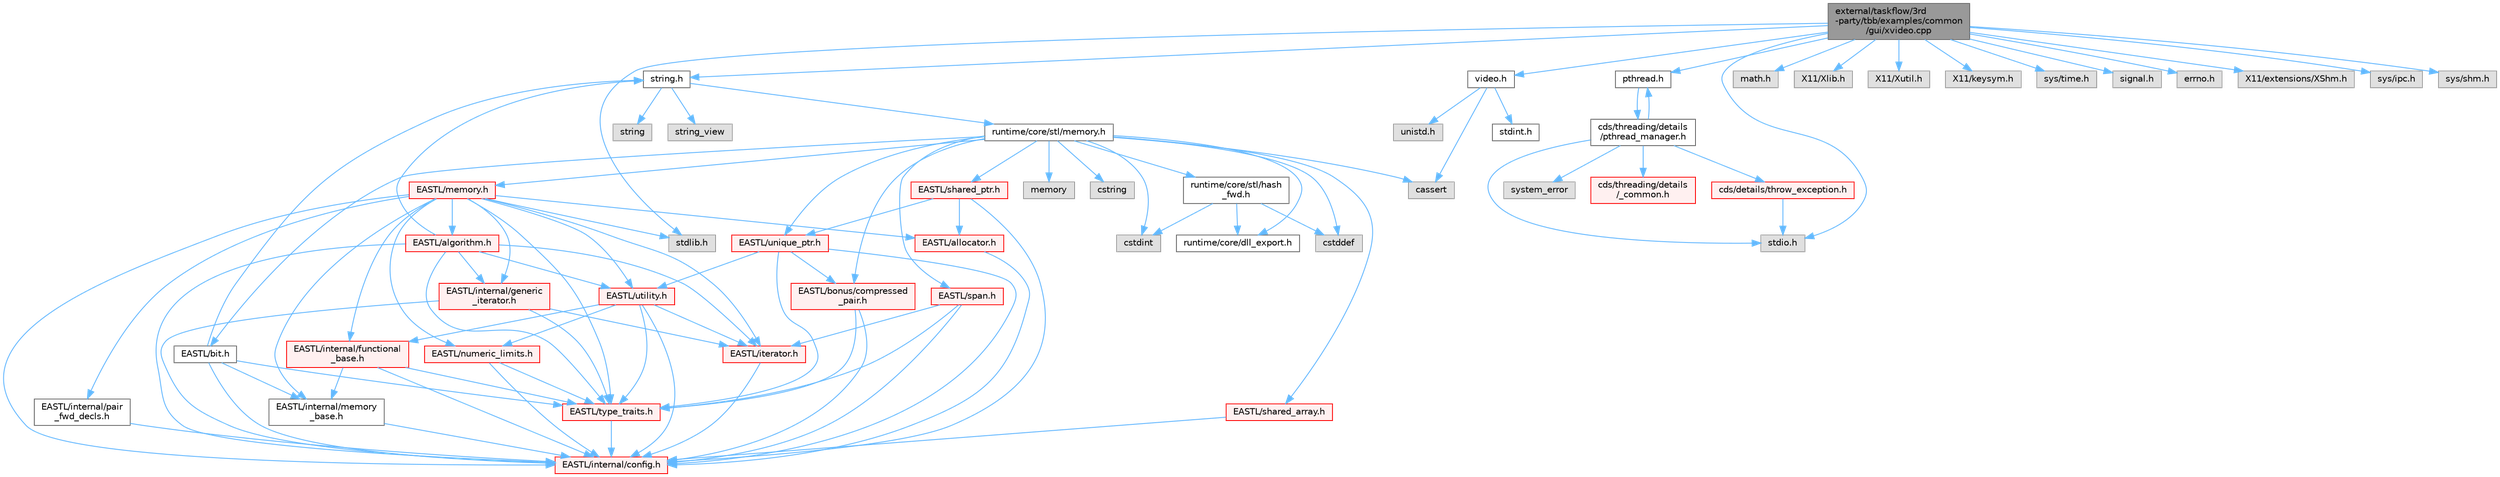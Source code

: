 digraph "external/taskflow/3rd-party/tbb/examples/common/gui/xvideo.cpp"
{
 // LATEX_PDF_SIZE
  bgcolor="transparent";
  edge [fontname=Helvetica,fontsize=10,labelfontname=Helvetica,labelfontsize=10];
  node [fontname=Helvetica,fontsize=10,shape=box,height=0.2,width=0.4];
  Node1 [id="Node000001",label="external/taskflow/3rd\l-party/tbb/examples/common\l/gui/xvideo.cpp",height=0.2,width=0.4,color="gray40", fillcolor="grey60", style="filled", fontcolor="black",tooltip=" "];
  Node1 -> Node2 [id="edge99_Node000001_Node000002",color="steelblue1",style="solid",tooltip=" "];
  Node2 [id="Node000002",label="video.h",height=0.2,width=0.4,color="grey40", fillcolor="white", style="filled",URL="$3rd-party_2tbb_2examples_2common_2gui_2video_8h.html",tooltip=" "];
  Node2 -> Node3 [id="edge100_Node000002_Node000003",color="steelblue1",style="solid",tooltip=" "];
  Node3 [id="Node000003",label="cassert",height=0.2,width=0.4,color="grey60", fillcolor="#E0E0E0", style="filled",tooltip=" "];
  Node2 -> Node4 [id="edge101_Node000002_Node000004",color="steelblue1",style="solid",tooltip=" "];
  Node4 [id="Node000004",label="stdint.h",height=0.2,width=0.4,color="grey40", fillcolor="white", style="filled",URL="$stdint_8h.html",tooltip=" "];
  Node2 -> Node5 [id="edge102_Node000002_Node000005",color="steelblue1",style="solid",tooltip=" "];
  Node5 [id="Node000005",label="unistd.h",height=0.2,width=0.4,color="grey60", fillcolor="#E0E0E0", style="filled",tooltip=" "];
  Node1 -> Node6 [id="edge103_Node000001_Node000006",color="steelblue1",style="solid",tooltip=" "];
  Node6 [id="Node000006",label="string.h",height=0.2,width=0.4,color="grey40", fillcolor="white", style="filled",URL="$string_8h.html",tooltip=" "];
  Node6 -> Node7 [id="edge104_Node000006_Node000007",color="steelblue1",style="solid",tooltip=" "];
  Node7 [id="Node000007",label="string",height=0.2,width=0.4,color="grey60", fillcolor="#E0E0E0", style="filled",tooltip=" "];
  Node6 -> Node8 [id="edge105_Node000006_Node000008",color="steelblue1",style="solid",tooltip=" "];
  Node8 [id="Node000008",label="string_view",height=0.2,width=0.4,color="grey60", fillcolor="#E0E0E0", style="filled",tooltip=" "];
  Node6 -> Node9 [id="edge106_Node000006_Node000009",color="steelblue1",style="solid",tooltip=" "];
  Node9 [id="Node000009",label="runtime/core/stl/memory.h",height=0.2,width=0.4,color="grey40", fillcolor="white", style="filled",URL="$runtime_2core_2stl_2memory_8h.html",tooltip=" "];
  Node9 -> Node10 [id="edge107_Node000009_Node000010",color="steelblue1",style="solid",tooltip=" "];
  Node10 [id="Node000010",label="cstddef",height=0.2,width=0.4,color="grey60", fillcolor="#E0E0E0", style="filled",tooltip=" "];
  Node9 -> Node11 [id="edge108_Node000009_Node000011",color="steelblue1",style="solid",tooltip=" "];
  Node11 [id="Node000011",label="cstdint",height=0.2,width=0.4,color="grey60", fillcolor="#E0E0E0", style="filled",tooltip=" "];
  Node9 -> Node3 [id="edge109_Node000009_Node000003",color="steelblue1",style="solid",tooltip=" "];
  Node9 -> Node12 [id="edge110_Node000009_Node000012",color="steelblue1",style="solid",tooltip=" "];
  Node12 [id="Node000012",label="memory",height=0.2,width=0.4,color="grey60", fillcolor="#E0E0E0", style="filled",tooltip=" "];
  Node9 -> Node13 [id="edge111_Node000009_Node000013",color="steelblue1",style="solid",tooltip=" "];
  Node13 [id="Node000013",label="cstring",height=0.2,width=0.4,color="grey60", fillcolor="#E0E0E0", style="filled",tooltip=" "];
  Node9 -> Node14 [id="edge112_Node000009_Node000014",color="steelblue1",style="solid",tooltip=" "];
  Node14 [id="Node000014",label="EASTL/bit.h",height=0.2,width=0.4,color="grey40", fillcolor="white", style="filled",URL="$bit_8h.html",tooltip=" "];
  Node14 -> Node15 [id="edge113_Node000014_Node000015",color="steelblue1",style="solid",tooltip=" "];
  Node15 [id="Node000015",label="EASTL/internal/config.h",height=0.2,width=0.4,color="red", fillcolor="#FFF0F0", style="filled",URL="$runtime_2_e_a_s_t_l_2include_2_e_a_s_t_l_2internal_2config_8h.html",tooltip=" "];
  Node14 -> Node24 [id="edge114_Node000014_Node000024",color="steelblue1",style="solid",tooltip=" "];
  Node24 [id="Node000024",label="EASTL/internal/memory\l_base.h",height=0.2,width=0.4,color="grey40", fillcolor="white", style="filled",URL="$memory__base_8h.html",tooltip=" "];
  Node24 -> Node15 [id="edge115_Node000024_Node000015",color="steelblue1",style="solid",tooltip=" "];
  Node14 -> Node25 [id="edge116_Node000014_Node000025",color="steelblue1",style="solid",tooltip=" "];
  Node25 [id="Node000025",label="EASTL/type_traits.h",height=0.2,width=0.4,color="red", fillcolor="#FFF0F0", style="filled",URL="$_e_a_s_t_l_2include_2_e_a_s_t_l_2type__traits_8h.html",tooltip=" "];
  Node25 -> Node15 [id="edge117_Node000025_Node000015",color="steelblue1",style="solid",tooltip=" "];
  Node14 -> Node6 [id="edge118_Node000014_Node000006",color="steelblue1",style="solid",tooltip=" "];
  Node9 -> Node35 [id="edge119_Node000009_Node000035",color="steelblue1",style="solid",tooltip=" "];
  Node35 [id="Node000035",label="EASTL/memory.h",height=0.2,width=0.4,color="red", fillcolor="#FFF0F0", style="filled",URL="$runtime_2_e_a_s_t_l_2include_2_e_a_s_t_l_2memory_8h.html",tooltip=" "];
  Node35 -> Node15 [id="edge120_Node000035_Node000015",color="steelblue1",style="solid",tooltip=" "];
  Node35 -> Node24 [id="edge121_Node000035_Node000024",color="steelblue1",style="solid",tooltip=" "];
  Node35 -> Node36 [id="edge122_Node000035_Node000036",color="steelblue1",style="solid",tooltip=" "];
  Node36 [id="Node000036",label="EASTL/internal/generic\l_iterator.h",height=0.2,width=0.4,color="red", fillcolor="#FFF0F0", style="filled",URL="$generic__iterator_8h.html",tooltip=" "];
  Node36 -> Node15 [id="edge123_Node000036_Node000015",color="steelblue1",style="solid",tooltip=" "];
  Node36 -> Node37 [id="edge124_Node000036_Node000037",color="steelblue1",style="solid",tooltip=" "];
  Node37 [id="Node000037",label="EASTL/iterator.h",height=0.2,width=0.4,color="red", fillcolor="#FFF0F0", style="filled",URL="$_e_a_s_t_l_2include_2_e_a_s_t_l_2iterator_8h.html",tooltip=" "];
  Node37 -> Node15 [id="edge125_Node000037_Node000015",color="steelblue1",style="solid",tooltip=" "];
  Node36 -> Node25 [id="edge126_Node000036_Node000025",color="steelblue1",style="solid",tooltip=" "];
  Node35 -> Node40 [id="edge127_Node000035_Node000040",color="steelblue1",style="solid",tooltip=" "];
  Node40 [id="Node000040",label="EASTL/internal/pair\l_fwd_decls.h",height=0.2,width=0.4,color="grey40", fillcolor="white", style="filled",URL="$pair__fwd__decls_8h.html",tooltip=" "];
  Node40 -> Node15 [id="edge128_Node000040_Node000015",color="steelblue1",style="solid",tooltip=" "];
  Node35 -> Node41 [id="edge129_Node000035_Node000041",color="steelblue1",style="solid",tooltip=" "];
  Node41 [id="Node000041",label="EASTL/internal/functional\l_base.h",height=0.2,width=0.4,color="red", fillcolor="#FFF0F0", style="filled",URL="$functional__base_8h.html",tooltip=" "];
  Node41 -> Node15 [id="edge130_Node000041_Node000015",color="steelblue1",style="solid",tooltip=" "];
  Node41 -> Node24 [id="edge131_Node000041_Node000024",color="steelblue1",style="solid",tooltip=" "];
  Node41 -> Node25 [id="edge132_Node000041_Node000025",color="steelblue1",style="solid",tooltip=" "];
  Node35 -> Node42 [id="edge133_Node000035_Node000042",color="steelblue1",style="solid",tooltip=" "];
  Node42 [id="Node000042",label="EASTL/algorithm.h",height=0.2,width=0.4,color="red", fillcolor="#FFF0F0", style="filled",URL="$_e_a_s_t_l_2include_2_e_a_s_t_l_2algorithm_8h.html",tooltip=" "];
  Node42 -> Node15 [id="edge134_Node000042_Node000015",color="steelblue1",style="solid",tooltip=" "];
  Node42 -> Node25 [id="edge135_Node000042_Node000025",color="steelblue1",style="solid",tooltip=" "];
  Node42 -> Node37 [id="edge136_Node000042_Node000037",color="steelblue1",style="solid",tooltip=" "];
  Node42 -> Node52 [id="edge137_Node000042_Node000052",color="steelblue1",style="solid",tooltip=" "];
  Node52 [id="Node000052",label="EASTL/utility.h",height=0.2,width=0.4,color="red", fillcolor="#FFF0F0", style="filled",URL="$runtime_2_e_a_s_t_l_2include_2_e_a_s_t_l_2utility_8h.html",tooltip=" "];
  Node52 -> Node15 [id="edge138_Node000052_Node000015",color="steelblue1",style="solid",tooltip=" "];
  Node52 -> Node25 [id="edge139_Node000052_Node000025",color="steelblue1",style="solid",tooltip=" "];
  Node52 -> Node37 [id="edge140_Node000052_Node000037",color="steelblue1",style="solid",tooltip=" "];
  Node52 -> Node53 [id="edge141_Node000052_Node000053",color="steelblue1",style="solid",tooltip=" "];
  Node53 [id="Node000053",label="EASTL/numeric_limits.h",height=0.2,width=0.4,color="red", fillcolor="#FFF0F0", style="filled",URL="$numeric__limits_8h.html",tooltip=" "];
  Node53 -> Node15 [id="edge142_Node000053_Node000015",color="steelblue1",style="solid",tooltip=" "];
  Node53 -> Node25 [id="edge143_Node000053_Node000025",color="steelblue1",style="solid",tooltip=" "];
  Node52 -> Node41 [id="edge144_Node000052_Node000041",color="steelblue1",style="solid",tooltip=" "];
  Node42 -> Node36 [id="edge145_Node000042_Node000036",color="steelblue1",style="solid",tooltip=" "];
  Node42 -> Node6 [id="edge146_Node000042_Node000006",color="steelblue1",style="solid",tooltip=" "];
  Node35 -> Node25 [id="edge147_Node000035_Node000025",color="steelblue1",style="solid",tooltip=" "];
  Node35 -> Node49 [id="edge148_Node000035_Node000049",color="steelblue1",style="solid",tooltip=" "];
  Node49 [id="Node000049",label="EASTL/allocator.h",height=0.2,width=0.4,color="red", fillcolor="#FFF0F0", style="filled",URL="$runtime_2_e_a_s_t_l_2include_2_e_a_s_t_l_2allocator_8h.html",tooltip=" "];
  Node49 -> Node15 [id="edge149_Node000049_Node000015",color="steelblue1",style="solid",tooltip=" "];
  Node35 -> Node37 [id="edge150_Node000035_Node000037",color="steelblue1",style="solid",tooltip=" "];
  Node35 -> Node52 [id="edge151_Node000035_Node000052",color="steelblue1",style="solid",tooltip=" "];
  Node35 -> Node53 [id="edge152_Node000035_Node000053",color="steelblue1",style="solid",tooltip=" "];
  Node35 -> Node62 [id="edge153_Node000035_Node000062",color="steelblue1",style="solid",tooltip=" "];
  Node62 [id="Node000062",label="stdlib.h",height=0.2,width=0.4,color="grey60", fillcolor="#E0E0E0", style="filled",tooltip=" "];
  Node9 -> Node63 [id="edge154_Node000009_Node000063",color="steelblue1",style="solid",tooltip=" "];
  Node63 [id="Node000063",label="EASTL/shared_array.h",height=0.2,width=0.4,color="red", fillcolor="#FFF0F0", style="filled",URL="$shared__array_8h.html",tooltip=" "];
  Node63 -> Node15 [id="edge155_Node000063_Node000015",color="steelblue1",style="solid",tooltip=" "];
  Node9 -> Node66 [id="edge156_Node000009_Node000066",color="steelblue1",style="solid",tooltip=" "];
  Node66 [id="Node000066",label="EASTL/unique_ptr.h",height=0.2,width=0.4,color="red", fillcolor="#FFF0F0", style="filled",URL="$unique__ptr_8h.html",tooltip=" "];
  Node66 -> Node67 [id="edge157_Node000066_Node000067",color="steelblue1",style="solid",tooltip=" "];
  Node67 [id="Node000067",label="EASTL/bonus/compressed\l_pair.h",height=0.2,width=0.4,color="red", fillcolor="#FFF0F0", style="filled",URL="$compressed__pair_8h.html",tooltip=" "];
  Node67 -> Node15 [id="edge158_Node000067_Node000015",color="steelblue1",style="solid",tooltip=" "];
  Node67 -> Node25 [id="edge159_Node000067_Node000025",color="steelblue1",style="solid",tooltip=" "];
  Node66 -> Node15 [id="edge160_Node000066_Node000015",color="steelblue1",style="solid",tooltip=" "];
  Node66 -> Node25 [id="edge161_Node000066_Node000025",color="steelblue1",style="solid",tooltip=" "];
  Node66 -> Node52 [id="edge162_Node000066_Node000052",color="steelblue1",style="solid",tooltip=" "];
  Node9 -> Node69 [id="edge163_Node000009_Node000069",color="steelblue1",style="solid",tooltip=" "];
  Node69 [id="Node000069",label="EASTL/shared_ptr.h",height=0.2,width=0.4,color="red", fillcolor="#FFF0F0", style="filled",URL="$shared__ptr_8h.html",tooltip=" "];
  Node69 -> Node15 [id="edge164_Node000069_Node000015",color="steelblue1",style="solid",tooltip=" "];
  Node69 -> Node66 [id="edge165_Node000069_Node000066",color="steelblue1",style="solid",tooltip=" "];
  Node69 -> Node49 [id="edge166_Node000069_Node000049",color="steelblue1",style="solid",tooltip=" "];
  Node9 -> Node149 [id="edge167_Node000009_Node000149",color="steelblue1",style="solid",tooltip=" "];
  Node149 [id="Node000149",label="EASTL/span.h",height=0.2,width=0.4,color="red", fillcolor="#FFF0F0", style="filled",URL="$span_8h.html",tooltip=" "];
  Node149 -> Node15 [id="edge168_Node000149_Node000015",color="steelblue1",style="solid",tooltip=" "];
  Node149 -> Node25 [id="edge169_Node000149_Node000025",color="steelblue1",style="solid",tooltip=" "];
  Node149 -> Node37 [id="edge170_Node000149_Node000037",color="steelblue1",style="solid",tooltip=" "];
  Node9 -> Node67 [id="edge171_Node000009_Node000067",color="steelblue1",style="solid",tooltip=" "];
  Node9 -> Node152 [id="edge172_Node000009_Node000152",color="steelblue1",style="solid",tooltip=" "];
  Node152 [id="Node000152",label="runtime/core/dll_export.h",height=0.2,width=0.4,color="grey40", fillcolor="white", style="filled",URL="$dll__export_8h.html",tooltip=" "];
  Node9 -> Node153 [id="edge173_Node000009_Node000153",color="steelblue1",style="solid",tooltip=" "];
  Node153 [id="Node000153",label="runtime/core/stl/hash\l_fwd.h",height=0.2,width=0.4,color="grey40", fillcolor="white", style="filled",URL="$hash__fwd_8h.html",tooltip=" "];
  Node153 -> Node10 [id="edge174_Node000153_Node000010",color="steelblue1",style="solid",tooltip=" "];
  Node153 -> Node11 [id="edge175_Node000153_Node000011",color="steelblue1",style="solid",tooltip=" "];
  Node153 -> Node152 [id="edge176_Node000153_Node000152",color="steelblue1",style="solid",tooltip=" "];
  Node1 -> Node154 [id="edge177_Node000001_Node000154",color="steelblue1",style="solid",tooltip=" "];
  Node154 [id="Node000154",label="stdio.h",height=0.2,width=0.4,color="grey60", fillcolor="#E0E0E0", style="filled",tooltip=" "];
  Node1 -> Node62 [id="edge178_Node000001_Node000062",color="steelblue1",style="solid",tooltip=" "];
  Node1 -> Node155 [id="edge179_Node000001_Node000155",color="steelblue1",style="solid",tooltip=" "];
  Node155 [id="Node000155",label="math.h",height=0.2,width=0.4,color="grey60", fillcolor="#E0E0E0", style="filled",tooltip=" "];
  Node1 -> Node156 [id="edge180_Node000001_Node000156",color="steelblue1",style="solid",tooltip=" "];
  Node156 [id="Node000156",label="X11/Xlib.h",height=0.2,width=0.4,color="grey60", fillcolor="#E0E0E0", style="filled",tooltip=" "];
  Node1 -> Node157 [id="edge181_Node000001_Node000157",color="steelblue1",style="solid",tooltip=" "];
  Node157 [id="Node000157",label="X11/Xutil.h",height=0.2,width=0.4,color="grey60", fillcolor="#E0E0E0", style="filled",tooltip=" "];
  Node1 -> Node158 [id="edge182_Node000001_Node000158",color="steelblue1",style="solid",tooltip=" "];
  Node158 [id="Node000158",label="X11/keysym.h",height=0.2,width=0.4,color="grey60", fillcolor="#E0E0E0", style="filled",tooltip=" "];
  Node1 -> Node159 [id="edge183_Node000001_Node000159",color="steelblue1",style="solid",tooltip=" "];
  Node159 [id="Node000159",label="sys/time.h",height=0.2,width=0.4,color="grey60", fillcolor="#E0E0E0", style="filled",tooltip=" "];
  Node1 -> Node160 [id="edge184_Node000001_Node000160",color="steelblue1",style="solid",tooltip=" "];
  Node160 [id="Node000160",label="signal.h",height=0.2,width=0.4,color="grey60", fillcolor="#E0E0E0", style="filled",tooltip=" "];
  Node1 -> Node161 [id="edge185_Node000001_Node000161",color="steelblue1",style="solid",tooltip=" "];
  Node161 [id="Node000161",label="pthread.h",height=0.2,width=0.4,color="grey40", fillcolor="white", style="filled",URL="$pthread_8h.html",tooltip=" "];
  Node161 -> Node162 [id="edge186_Node000161_Node000162",color="steelblue1",style="solid",tooltip=" "];
  Node162 [id="Node000162",label="cds/threading/details\l/pthread_manager.h",height=0.2,width=0.4,color="grey40", fillcolor="white", style="filled",URL="$pthread__manager_8h.html",tooltip=" "];
  Node162 -> Node163 [id="edge187_Node000162_Node000163",color="steelblue1",style="solid",tooltip=" "];
  Node163 [id="Node000163",label="system_error",height=0.2,width=0.4,color="grey60", fillcolor="#E0E0E0", style="filled",tooltip=" "];
  Node162 -> Node154 [id="edge188_Node000162_Node000154",color="steelblue1",style="solid",tooltip=" "];
  Node162 -> Node161 [id="edge189_Node000162_Node000161",color="steelblue1",style="solid",tooltip=" "];
  Node162 -> Node164 [id="edge190_Node000162_Node000164",color="steelblue1",style="solid",tooltip=" "];
  Node164 [id="Node000164",label="cds/threading/details\l/_common.h",height=0.2,width=0.4,color="red", fillcolor="#FFF0F0", style="filled",URL="$__common_8h.html",tooltip=" "];
  Node162 -> Node192 [id="edge191_Node000162_Node000192",color="steelblue1",style="solid",tooltip=" "];
  Node192 [id="Node000192",label="cds/details/throw_exception.h",height=0.2,width=0.4,color="red", fillcolor="#FFF0F0", style="filled",URL="$throw__exception_8h.html",tooltip=" "];
  Node192 -> Node154 [id="edge192_Node000192_Node000154",color="steelblue1",style="solid",tooltip=" "];
  Node1 -> Node200 [id="edge193_Node000001_Node000200",color="steelblue1",style="solid",tooltip=" "];
  Node200 [id="Node000200",label="errno.h",height=0.2,width=0.4,color="grey60", fillcolor="#E0E0E0", style="filled",tooltip=" "];
  Node1 -> Node201 [id="edge194_Node000001_Node000201",color="steelblue1",style="solid",tooltip=" "];
  Node201 [id="Node000201",label="X11/extensions/XShm.h",height=0.2,width=0.4,color="grey60", fillcolor="#E0E0E0", style="filled",tooltip=" "];
  Node1 -> Node202 [id="edge195_Node000001_Node000202",color="steelblue1",style="solid",tooltip=" "];
  Node202 [id="Node000202",label="sys/ipc.h",height=0.2,width=0.4,color="grey60", fillcolor="#E0E0E0", style="filled",tooltip=" "];
  Node1 -> Node203 [id="edge196_Node000001_Node000203",color="steelblue1",style="solid",tooltip=" "];
  Node203 [id="Node000203",label="sys/shm.h",height=0.2,width=0.4,color="grey60", fillcolor="#E0E0E0", style="filled",tooltip=" "];
}
